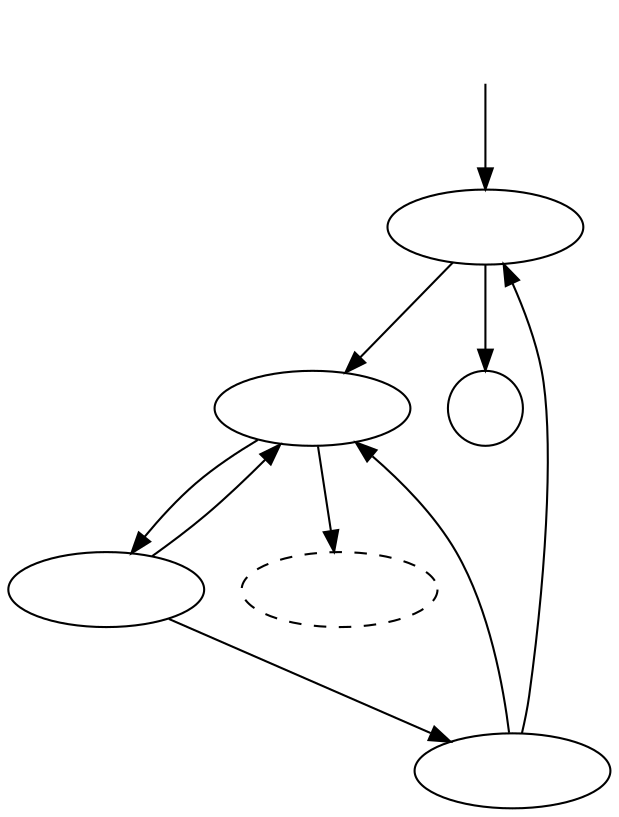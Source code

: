 digraph {
    graph [rankdir=TB];
    node [style="state", label=" ", width=1.3];

    in        -> variable  [label=" ", texlbl="$\tau = 1$"                           ];
    variable  -> sample    [label=" ", texlbl="\;[$V \neq \emptyset$] $v = \mpop(V)$"];
    variable  -> out       [label=" ", texlbl="[$V = \emptyset$]"                    ];
    sample    -> predicate [label=" ", texlbl="\;\;[$\tau \leq \tau_{\mmax}$]"       ];
    sample    -> error     [label=" ", texlbl="\;\;[$\tau > \tau_{\mmax}$]"          ];
    predicate -> sample    [label=" ", texlbl="[invalide] $\tau = \tau + 1$"         ];
    predicate -> pred      [label=" ", texlbl="[valide]"                             ];
    pred      -> sample    [label=" ", texlbl="[invalide]"                           ];
    pred      -> variable  [label=" ", texlbl="[valide] $\tau = 1$"                  ];

    in        [style=invis                          ];
    variable  [texlbl="\code{pick}"                 ];
    sample    [texlbl="\code{sample}"               ];
    predicate [texlbl="\code{predicate}"            ];
    pred      [texlbl="\apred{p}"                   ];
    error     [texlbl="erreur", style="state,dashed"];
    out       [style="state,accepting", width=.5    ];
}
